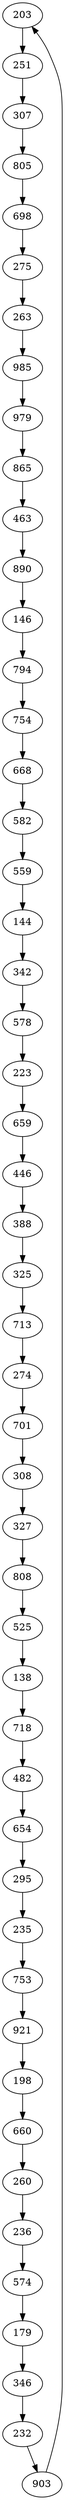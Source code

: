 digraph "Net Graph with 50 nodes. Highest ID: 985" {
edge ["class"="link-class"]
"203" -> "251" ["weight"="5.9"]
"251" -> "307" ["weight"="7.2"]
"307" -> "805" ["weight"="6.3"]
"805" -> "698" ["weight"="4.5"]
"698" -> "275" ["weight"="4.7"]
"275" -> "263" ["weight"="8.4"]
"263" -> "985" ["weight"="2.9"]
"985" -> "979" ["weight"="4.9"]
"979" -> "865" ["weight"="3.5"]
"865" -> "463" ["weight"="7.6"]
"463" -> "890" ["weight"="1.6"]
"890" -> "146" ["weight"="2.1"]
"146" -> "794" ["weight"="6.1"]
"794" -> "754" ["weight"="5.2"]
"754" -> "668" ["weight"="9.9"]
"668" -> "582" ["weight"="5.9"]
"582" -> "559" ["weight"="9.9"]
"559" -> "144" ["weight"="2.1"]
"144" -> "342" ["weight"="5.4"]
"342" -> "578" ["weight"="1.7"]
"578" -> "223" ["weight"="3.0"]
"223" -> "659" ["weight"="4.9"]
"659" -> "446" ["weight"="1.9"]
"446" -> "388" ["weight"="7.5"]
"388" -> "325" ["weight"="9.6"]
"325" -> "713" ["weight"="6.6"]
"713" -> "274" ["weight"="7.9"]
"274" -> "701" ["weight"="4.5"]
"701" -> "308" ["weight"="7.1"]
"308" -> "327" ["weight"="9.3"]
"327" -> "808" ["weight"="9.2"]
"808" -> "525" ["weight"="5.7"]
"525" -> "138" ["weight"="5.4"]
"138" -> "718" ["weight"="4.7"]
"718" -> "482" ["weight"="10.0"]
"482" -> "654" ["weight"="5.7"]
"654" -> "295" ["weight"="8.7"]
"295" -> "235" ["weight"="4.0"]
"235" -> "753" ["weight"="3.3"]
"753" -> "921" ["weight"="8.5"]
"921" -> "198" ["weight"="1.8"]
"198" -> "660" ["weight"="8.1"]
"660" -> "260" ["weight"="7.0"]
"260" -> "236" ["weight"="1.3"]
"236" -> "574" ["weight"="8.2"]
"574" -> "179" ["weight"="3.1"]
"179" -> "346" ["weight"="7.3"]
"346" -> "232" ["weight"="5.0"]
"232" -> "903" ["weight"="4.0"]
"903" -> "203" ["weight"="4.4"]
}